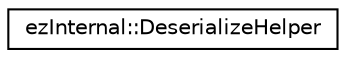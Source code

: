 digraph "Graphical Class Hierarchy"
{
 // LATEX_PDF_SIZE
  edge [fontname="Helvetica",fontsize="10",labelfontname="Helvetica",labelfontsize="10"];
  node [fontname="Helvetica",fontsize="10",shape=record];
  rankdir="LR";
  Node0 [label="ezInternal::DeserializeHelper",height=0.2,width=0.4,color="black", fillcolor="white", style="filled",URL="$db/d95/structez_internal_1_1_deserialize_helper.htm",tooltip=" "];
}
